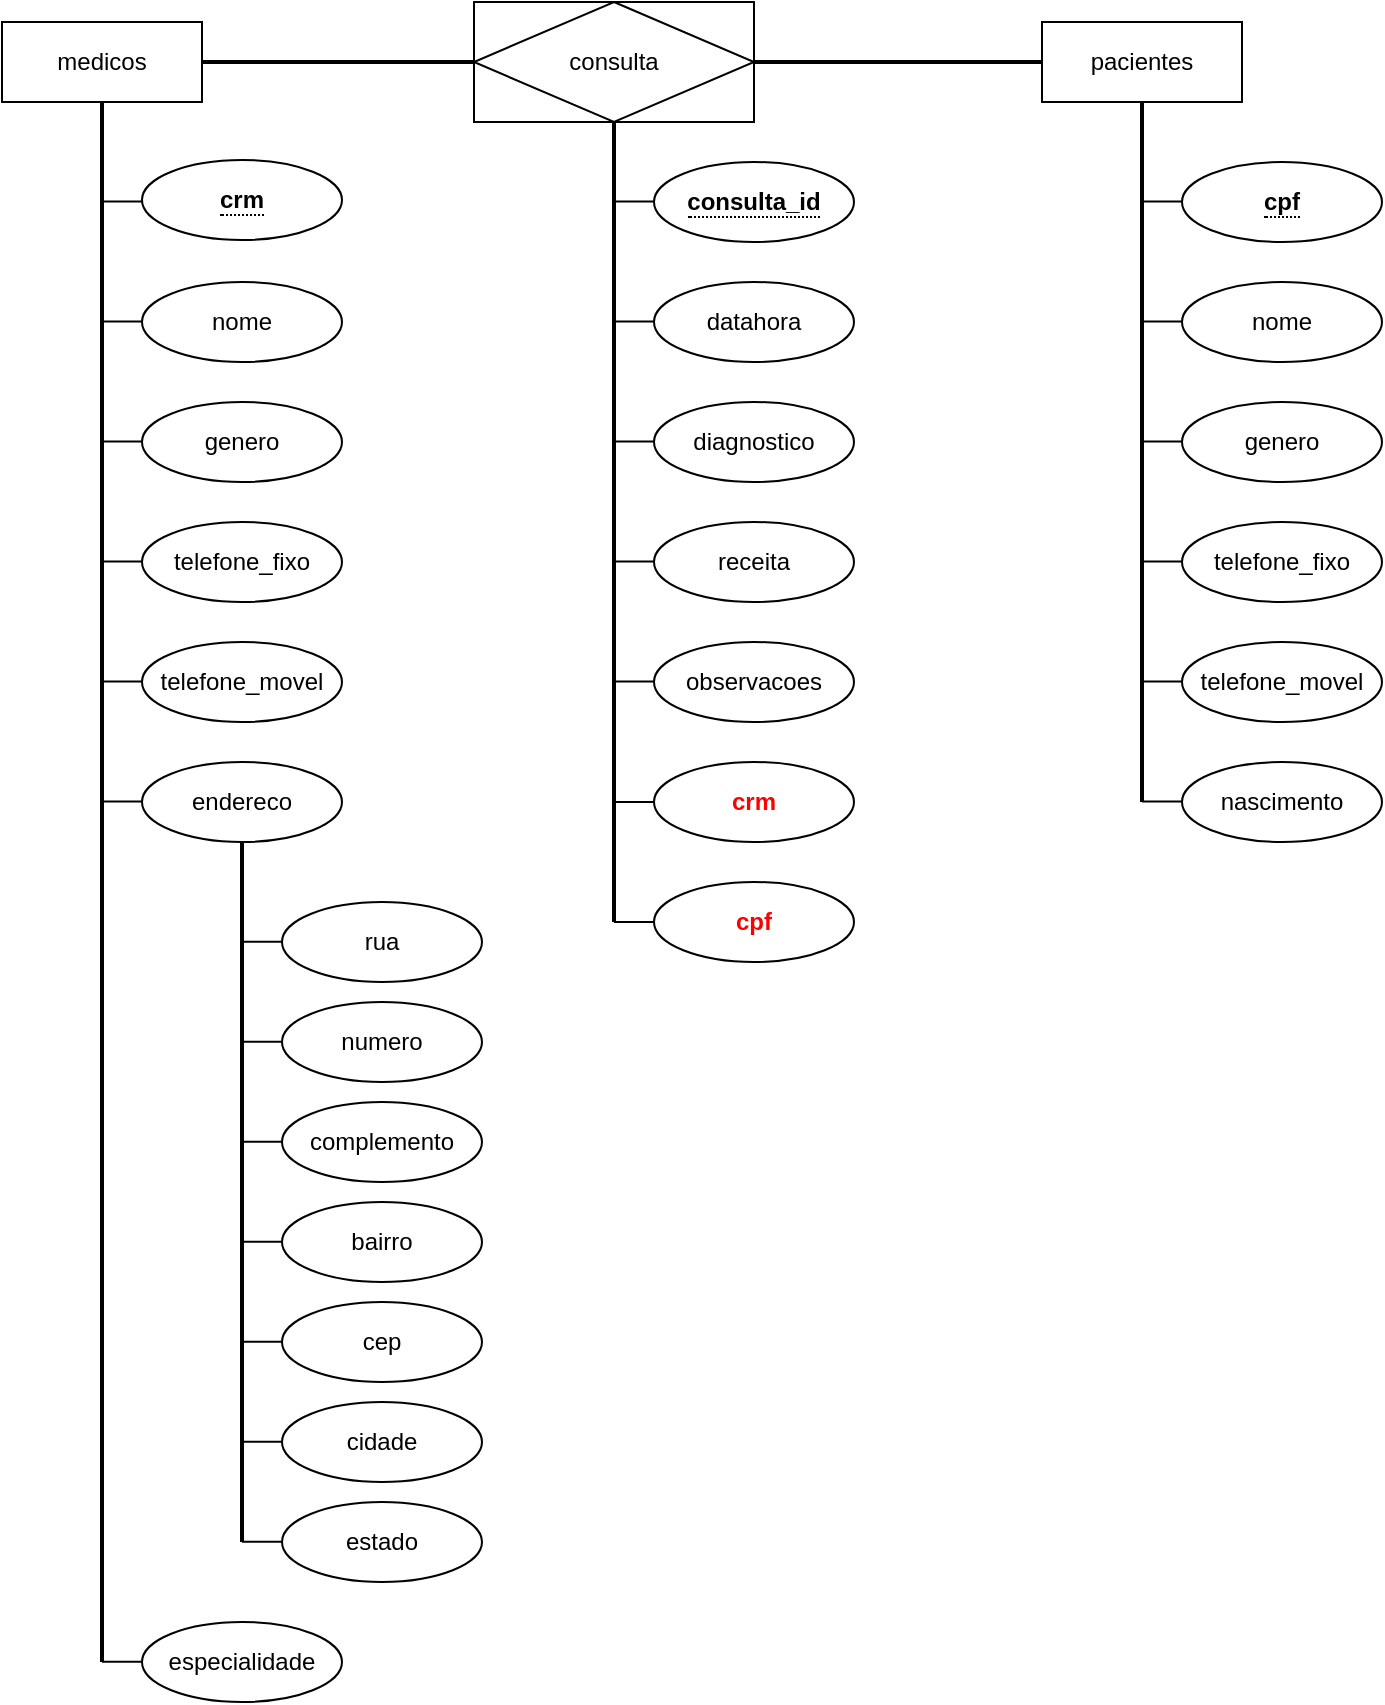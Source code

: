 <mxfile>
    <diagram id="Hno4EH3RgTpdNEn8snZv" name="Página-1">
        <mxGraphModel dx="1003" dy="681" grid="0" gridSize="10" guides="1" tooltips="1" connect="1" arrows="1" fold="1" page="1" pageScale="1" pageWidth="827" pageHeight="1169" background="#ffffff" math="0" shadow="0">
            <root>
                <mxCell id="0"/>
                <mxCell id="1" parent="0"/>
                <mxCell id="128" value="&lt;span style=&quot;border-bottom: 1px dotted&quot;&gt;crm&lt;/span&gt;" style="ellipse;whiteSpace=wrap;html=1;align=center;fillStyle=auto;fillColor=none;fontStyle=1" parent="1" vertex="1">
                    <mxGeometry x="139" y="108" width="100" height="40" as="geometry"/>
                </mxCell>
                <mxCell id="129" value="nome" style="ellipse;whiteSpace=wrap;html=1;align=center;" parent="1" vertex="1">
                    <mxGeometry x="139" y="169" width="100" height="40" as="geometry"/>
                </mxCell>
                <mxCell id="130" value="" style="line;strokeWidth=2;direction=south;html=1;" parent="1" vertex="1">
                    <mxGeometry x="114" y="79" width="10" height="780" as="geometry"/>
                </mxCell>
                <mxCell id="131" value="genero" style="ellipse;whiteSpace=wrap;html=1;align=center;" parent="1" vertex="1">
                    <mxGeometry x="139" y="229" width="100" height="40" as="geometry"/>
                </mxCell>
                <mxCell id="132" value="endereco" style="ellipse;whiteSpace=wrap;html=1;align=center;" parent="1" vertex="1">
                    <mxGeometry x="139" y="409" width="100" height="40" as="geometry"/>
                </mxCell>
                <mxCell id="133" value="" style="endArrow=none;html=1;rounded=0;" parent="1" edge="1">
                    <mxGeometry width="50" height="50" relative="1" as="geometry">
                        <mxPoint x="119" y="128.77" as="sourcePoint"/>
                        <mxPoint x="139" y="128.77" as="targetPoint"/>
                    </mxGeometry>
                </mxCell>
                <mxCell id="134" value="" style="endArrow=none;html=1;rounded=0;" parent="1" edge="1">
                    <mxGeometry width="50" height="50" relative="1" as="geometry">
                        <mxPoint x="119" y="188.81" as="sourcePoint"/>
                        <mxPoint x="139" y="188.81" as="targetPoint"/>
                    </mxGeometry>
                </mxCell>
                <mxCell id="135" value="" style="endArrow=none;html=1;rounded=0;" parent="1" edge="1">
                    <mxGeometry width="50" height="50" relative="1" as="geometry">
                        <mxPoint x="119" y="248.81" as="sourcePoint"/>
                        <mxPoint x="139" y="248.81" as="targetPoint"/>
                    </mxGeometry>
                </mxCell>
                <mxCell id="136" value="" style="endArrow=none;html=1;rounded=0;" parent="1" edge="1">
                    <mxGeometry width="50" height="50" relative="1" as="geometry">
                        <mxPoint x="119" y="308.81" as="sourcePoint"/>
                        <mxPoint x="139" y="308.81" as="targetPoint"/>
                    </mxGeometry>
                </mxCell>
                <mxCell id="137" value="" style="endArrow=none;html=1;rounded=0;" parent="1" edge="1">
                    <mxGeometry width="50" height="50" relative="1" as="geometry">
                        <mxPoint x="119" y="428.81" as="sourcePoint"/>
                        <mxPoint x="139" y="428.81" as="targetPoint"/>
                    </mxGeometry>
                </mxCell>
                <mxCell id="138" value="&lt;span style=&quot;border-bottom: 1px dotted&quot;&gt;consulta_id&lt;/span&gt;" style="ellipse;whiteSpace=wrap;html=1;align=center;fontStyle=1" parent="1" vertex="1">
                    <mxGeometry x="395" y="109" width="100" height="40" as="geometry"/>
                </mxCell>
                <mxCell id="139" value="datahora" style="ellipse;whiteSpace=wrap;html=1;align=center;" parent="1" vertex="1">
                    <mxGeometry x="395" y="169" width="100" height="40" as="geometry"/>
                </mxCell>
                <mxCell id="140" value="" style="line;strokeWidth=2;direction=south;html=1;" parent="1" vertex="1">
                    <mxGeometry x="370" y="79" width="10" height="410" as="geometry"/>
                </mxCell>
                <mxCell id="141" value="diagnostico" style="ellipse;whiteSpace=wrap;html=1;align=center;" parent="1" vertex="1">
                    <mxGeometry x="395" y="229" width="100" height="40" as="geometry"/>
                </mxCell>
                <mxCell id="142" value="receita" style="ellipse;whiteSpace=wrap;html=1;align=center;" parent="1" vertex="1">
                    <mxGeometry x="395" y="289" width="100" height="40" as="geometry"/>
                </mxCell>
                <mxCell id="143" value="observacoes" style="ellipse;whiteSpace=wrap;html=1;align=center;" parent="1" vertex="1">
                    <mxGeometry x="395" y="349" width="100" height="40" as="geometry"/>
                </mxCell>
                <mxCell id="144" value="" style="endArrow=none;html=1;rounded=0;" parent="1" edge="1">
                    <mxGeometry width="50" height="50" relative="1" as="geometry">
                        <mxPoint x="375" y="128.77" as="sourcePoint"/>
                        <mxPoint x="395" y="128.77" as="targetPoint"/>
                    </mxGeometry>
                </mxCell>
                <mxCell id="145" value="" style="endArrow=none;html=1;rounded=0;" parent="1" edge="1">
                    <mxGeometry width="50" height="50" relative="1" as="geometry">
                        <mxPoint x="375" y="188.81" as="sourcePoint"/>
                        <mxPoint x="395" y="188.81" as="targetPoint"/>
                    </mxGeometry>
                </mxCell>
                <mxCell id="146" value="" style="endArrow=none;html=1;rounded=0;" parent="1" edge="1">
                    <mxGeometry width="50" height="50" relative="1" as="geometry">
                        <mxPoint x="375" y="248.81" as="sourcePoint"/>
                        <mxPoint x="395" y="248.81" as="targetPoint"/>
                    </mxGeometry>
                </mxCell>
                <mxCell id="147" value="" style="endArrow=none;html=1;rounded=0;" parent="1" edge="1">
                    <mxGeometry width="50" height="50" relative="1" as="geometry">
                        <mxPoint x="375" y="308.81" as="sourcePoint"/>
                        <mxPoint x="395" y="308.81" as="targetPoint"/>
                    </mxGeometry>
                </mxCell>
                <mxCell id="148" value="" style="endArrow=none;html=1;rounded=0;" parent="1" edge="1">
                    <mxGeometry width="50" height="50" relative="1" as="geometry">
                        <mxPoint x="375" y="368.81" as="sourcePoint"/>
                        <mxPoint x="395" y="368.81" as="targetPoint"/>
                    </mxGeometry>
                </mxCell>
                <mxCell id="149" value="&lt;span style=&quot;border-bottom: 1px dotted&quot;&gt;cpf&lt;/span&gt;" style="ellipse;whiteSpace=wrap;html=1;align=center;fontStyle=1" parent="1" vertex="1">
                    <mxGeometry x="659" y="109" width="100" height="40" as="geometry"/>
                </mxCell>
                <mxCell id="150" value="nome" style="ellipse;whiteSpace=wrap;html=1;align=center;" parent="1" vertex="1">
                    <mxGeometry x="659" y="169" width="100" height="40" as="geometry"/>
                </mxCell>
                <mxCell id="151" value="" style="line;strokeWidth=2;direction=south;html=1;" parent="1" vertex="1">
                    <mxGeometry x="634" y="79" width="10" height="350" as="geometry"/>
                </mxCell>
                <mxCell id="152" value="genero" style="ellipse;whiteSpace=wrap;html=1;align=center;" parent="1" vertex="1">
                    <mxGeometry x="659" y="229" width="100" height="40" as="geometry"/>
                </mxCell>
                <mxCell id="153" value="telefone_movel" style="ellipse;whiteSpace=wrap;html=1;align=center;" parent="1" vertex="1">
                    <mxGeometry x="659" y="349" width="100" height="40" as="geometry"/>
                </mxCell>
                <mxCell id="154" value="" style="endArrow=none;html=1;rounded=0;" parent="1" edge="1">
                    <mxGeometry width="50" height="50" relative="1" as="geometry">
                        <mxPoint x="639" y="128.77" as="sourcePoint"/>
                        <mxPoint x="659" y="128.77" as="targetPoint"/>
                    </mxGeometry>
                </mxCell>
                <mxCell id="155" value="" style="endArrow=none;html=1;rounded=0;" parent="1" edge="1">
                    <mxGeometry width="50" height="50" relative="1" as="geometry">
                        <mxPoint x="639" y="188.81" as="sourcePoint"/>
                        <mxPoint x="659" y="188.81" as="targetPoint"/>
                    </mxGeometry>
                </mxCell>
                <mxCell id="156" value="" style="endArrow=none;html=1;rounded=0;" parent="1" edge="1">
                    <mxGeometry width="50" height="50" relative="1" as="geometry">
                        <mxPoint x="639" y="248.81" as="sourcePoint"/>
                        <mxPoint x="659" y="248.81" as="targetPoint"/>
                    </mxGeometry>
                </mxCell>
                <mxCell id="157" value="" style="endArrow=none;html=1;rounded=0;" parent="1" edge="1">
                    <mxGeometry width="50" height="50" relative="1" as="geometry">
                        <mxPoint x="639" y="308.81" as="sourcePoint"/>
                        <mxPoint x="659" y="308.81" as="targetPoint"/>
                    </mxGeometry>
                </mxCell>
                <mxCell id="158" value="" style="endArrow=none;html=1;rounded=0;" parent="1" edge="1">
                    <mxGeometry width="50" height="50" relative="1" as="geometry">
                        <mxPoint x="639" y="368.81" as="sourcePoint"/>
                        <mxPoint x="659" y="368.81" as="targetPoint"/>
                    </mxGeometry>
                </mxCell>
                <mxCell id="159" value="especialidade" style="ellipse;whiteSpace=wrap;html=1;align=center;" parent="1" vertex="1">
                    <mxGeometry x="139" y="839" width="100" height="40" as="geometry"/>
                </mxCell>
                <mxCell id="160" value="" style="endArrow=none;html=1;rounded=0;" parent="1" edge="1">
                    <mxGeometry width="50" height="50" relative="1" as="geometry">
                        <mxPoint x="119" y="858.82" as="sourcePoint"/>
                        <mxPoint x="139" y="858.82" as="targetPoint"/>
                    </mxGeometry>
                </mxCell>
                <mxCell id="161" value="crm" style="ellipse;whiteSpace=wrap;html=1;align=center;fontColor=#FF0000;fontStyle=1" parent="1" vertex="1">
                    <mxGeometry x="395" y="409" width="100" height="40" as="geometry"/>
                </mxCell>
                <mxCell id="162" value="cpf" style="ellipse;whiteSpace=wrap;html=1;align=center;fontColor=#FF0000;fontStyle=1" parent="1" vertex="1">
                    <mxGeometry x="395" y="469" width="100" height="40" as="geometry"/>
                </mxCell>
                <mxCell id="163" value="" style="endArrow=none;html=1;rounded=0;" parent="1" edge="1">
                    <mxGeometry width="50" height="50" relative="1" as="geometry">
                        <mxPoint x="375" y="429" as="sourcePoint"/>
                        <mxPoint x="395" y="429" as="targetPoint"/>
                    </mxGeometry>
                </mxCell>
                <mxCell id="164" value="" style="endArrow=none;html=1;rounded=0;" parent="1" edge="1">
                    <mxGeometry width="50" height="50" relative="1" as="geometry">
                        <mxPoint x="375" y="489" as="sourcePoint"/>
                        <mxPoint x="395" y="489" as="targetPoint"/>
                    </mxGeometry>
                </mxCell>
                <mxCell id="165" value="rua" style="ellipse;whiteSpace=wrap;html=1;align=center;" parent="1" vertex="1">
                    <mxGeometry x="209" y="479" width="100" height="40" as="geometry"/>
                </mxCell>
                <mxCell id="166" value="" style="line;strokeWidth=2;direction=south;html=1;" parent="1" vertex="1">
                    <mxGeometry x="184" y="449" width="10" height="350" as="geometry"/>
                </mxCell>
                <mxCell id="167" value="" style="endArrow=none;html=1;rounded=0;" parent="1" edge="1">
                    <mxGeometry width="50" height="50" relative="1" as="geometry">
                        <mxPoint x="189" y="498.86" as="sourcePoint"/>
                        <mxPoint x="209" y="498.86" as="targetPoint"/>
                    </mxGeometry>
                </mxCell>
                <mxCell id="168" value="complemento" style="ellipse;whiteSpace=wrap;html=1;align=center;" parent="1" vertex="1">
                    <mxGeometry x="209" y="579" width="100" height="40" as="geometry"/>
                </mxCell>
                <mxCell id="169" value="" style="endArrow=none;html=1;rounded=0;" parent="1" edge="1">
                    <mxGeometry width="50" height="50" relative="1" as="geometry">
                        <mxPoint x="189" y="598.86" as="sourcePoint"/>
                        <mxPoint x="209" y="598.86" as="targetPoint"/>
                    </mxGeometry>
                </mxCell>
                <mxCell id="170" value="bairro" style="ellipse;whiteSpace=wrap;html=1;align=center;" parent="1" vertex="1">
                    <mxGeometry x="209" y="629" width="100" height="40" as="geometry"/>
                </mxCell>
                <mxCell id="171" value="" style="endArrow=none;html=1;rounded=0;" parent="1" edge="1">
                    <mxGeometry width="50" height="50" relative="1" as="geometry">
                        <mxPoint x="189" y="648.86" as="sourcePoint"/>
                        <mxPoint x="209" y="648.86" as="targetPoint"/>
                    </mxGeometry>
                </mxCell>
                <mxCell id="172" value="cep" style="ellipse;whiteSpace=wrap;html=1;align=center;" parent="1" vertex="1">
                    <mxGeometry x="209" y="679" width="100" height="40" as="geometry"/>
                </mxCell>
                <mxCell id="173" value="" style="endArrow=none;html=1;rounded=0;" parent="1" edge="1">
                    <mxGeometry width="50" height="50" relative="1" as="geometry">
                        <mxPoint x="189" y="698.86" as="sourcePoint"/>
                        <mxPoint x="209" y="698.86" as="targetPoint"/>
                    </mxGeometry>
                </mxCell>
                <mxCell id="174" value="cidade" style="ellipse;whiteSpace=wrap;html=1;align=center;" parent="1" vertex="1">
                    <mxGeometry x="209" y="729" width="100" height="40" as="geometry"/>
                </mxCell>
                <mxCell id="175" value="" style="endArrow=none;html=1;rounded=0;" parent="1" edge="1">
                    <mxGeometry width="50" height="50" relative="1" as="geometry">
                        <mxPoint x="189" y="748.86" as="sourcePoint"/>
                        <mxPoint x="209" y="748.86" as="targetPoint"/>
                    </mxGeometry>
                </mxCell>
                <mxCell id="176" value="estado" style="ellipse;whiteSpace=wrap;html=1;align=center;" parent="1" vertex="1">
                    <mxGeometry x="209" y="779" width="100" height="40" as="geometry"/>
                </mxCell>
                <mxCell id="177" value="" style="endArrow=none;html=1;rounded=0;" parent="1" edge="1">
                    <mxGeometry width="50" height="50" relative="1" as="geometry">
                        <mxPoint x="189" y="798.86" as="sourcePoint"/>
                        <mxPoint x="209" y="798.86" as="targetPoint"/>
                    </mxGeometry>
                </mxCell>
                <mxCell id="178" value="" style="endArrow=none;html=1;rounded=0;" parent="1" edge="1">
                    <mxGeometry width="50" height="50" relative="1" as="geometry">
                        <mxPoint x="119" y="368.81" as="sourcePoint"/>
                        <mxPoint x="139" y="368.81" as="targetPoint"/>
                    </mxGeometry>
                </mxCell>
                <mxCell id="179" value="telefone_fixo" style="ellipse;whiteSpace=wrap;html=1;align=center;" parent="1" vertex="1">
                    <mxGeometry x="139" y="289" width="100" height="40" as="geometry"/>
                </mxCell>
                <mxCell id="180" value="telefone_movel" style="ellipse;whiteSpace=wrap;html=1;align=center;" parent="1" vertex="1">
                    <mxGeometry x="139" y="349" width="100" height="40" as="geometry"/>
                </mxCell>
                <mxCell id="181" value="medicos" style="whiteSpace=wrap;html=1;align=center;" parent="1" vertex="1">
                    <mxGeometry x="69" y="39" width="100" height="40" as="geometry"/>
                </mxCell>
                <mxCell id="182" value="pacientes" style="whiteSpace=wrap;html=1;align=center;" parent="1" vertex="1">
                    <mxGeometry x="589" y="39" width="100" height="40" as="geometry"/>
                </mxCell>
                <mxCell id="183" value="" style="line;strokeWidth=2;html=1;" parent="1" vertex="1">
                    <mxGeometry x="169" y="54" width="140" height="10" as="geometry"/>
                </mxCell>
                <mxCell id="184" value="" style="line;strokeWidth=2;html=1;" parent="1" vertex="1">
                    <mxGeometry x="445" y="54" width="144" height="10" as="geometry"/>
                </mxCell>
                <mxCell id="187" value="consulta" style="shape=associativeEntity;whiteSpace=wrap;html=1;align=center;" parent="1" vertex="1">
                    <mxGeometry x="305" y="29" width="140" height="60" as="geometry"/>
                </mxCell>
                <mxCell id="188" value="nascimento" style="ellipse;whiteSpace=wrap;html=1;align=center;" parent="1" vertex="1">
                    <mxGeometry x="659" y="409" width="100" height="40" as="geometry"/>
                </mxCell>
                <mxCell id="189" value="" style="endArrow=none;html=1;rounded=0;" parent="1" edge="1">
                    <mxGeometry width="50" height="50" relative="1" as="geometry">
                        <mxPoint x="639" y="428.81" as="sourcePoint"/>
                        <mxPoint x="659" y="428.81" as="targetPoint"/>
                    </mxGeometry>
                </mxCell>
                <mxCell id="190" value="telefone_fixo" style="ellipse;whiteSpace=wrap;html=1;align=center;" parent="1" vertex="1">
                    <mxGeometry x="659" y="289" width="100" height="40" as="geometry"/>
                </mxCell>
                <mxCell id="202" value="numero" style="ellipse;whiteSpace=wrap;html=1;align=center;" parent="1" vertex="1">
                    <mxGeometry x="209" y="529" width="100" height="40" as="geometry"/>
                </mxCell>
                <mxCell id="203" value="" style="endArrow=none;html=1;rounded=0;" parent="1" edge="1">
                    <mxGeometry width="50" height="50" relative="1" as="geometry">
                        <mxPoint x="189" y="548.86" as="sourcePoint"/>
                        <mxPoint x="209" y="548.86" as="targetPoint"/>
                    </mxGeometry>
                </mxCell>
            </root>
        </mxGraphModel>
    </diagram>
</mxfile>